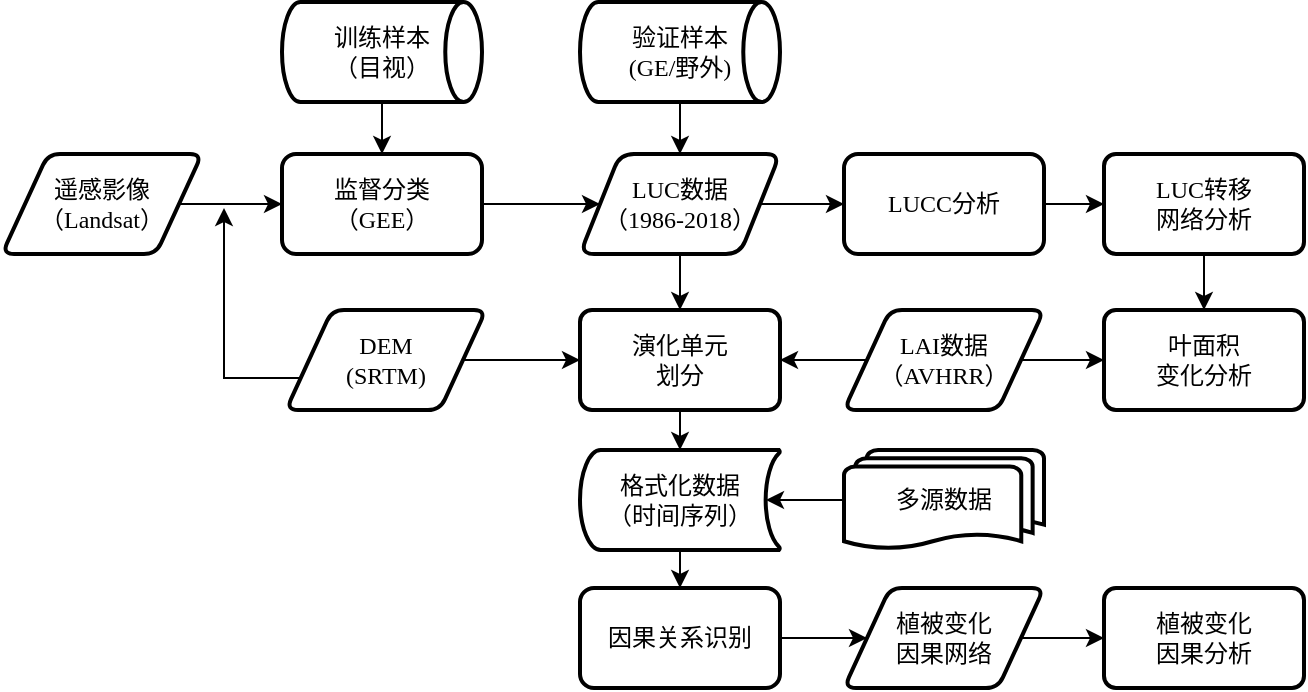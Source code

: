 <mxfile version="14.4.3" type="github">
  <diagram id="C5RBs43oDa-KdzZeNtuy" name="Page-1">
    <mxGraphModel dx="981" dy="548" grid="1" gridSize="10" guides="1" tooltips="1" connect="1" arrows="1" fold="1" page="1" pageScale="1" pageWidth="827" pageHeight="1169" math="0" shadow="0">
      <root>
        <mxCell id="WIyWlLk6GJQsqaUBKTNV-0" />
        <mxCell id="WIyWlLk6GJQsqaUBKTNV-1" parent="WIyWlLk6GJQsqaUBKTNV-0" />
        <mxCell id="4oJUxCtLDNiQwjgYBg_o-6" style="edgeStyle=orthogonalEdgeStyle;rounded=0;orthogonalLoop=1;jettySize=auto;html=1;exitX=1;exitY=0.5;exitDx=0;exitDy=0;fontFamily=Times New Roman;fontSize=12;" parent="WIyWlLk6GJQsqaUBKTNV-1" source="4oJUxCtLDNiQwjgYBg_o-3" target="4oJUxCtLDNiQwjgYBg_o-5" edge="1">
          <mxGeometry relative="1" as="geometry" />
        </mxCell>
        <mxCell id="4oJUxCtLDNiQwjgYBg_o-3" value="遥感影像&lt;br style=&quot;font-size: 12px;&quot;&gt;（Landsat）" style="shape=parallelogram;html=1;strokeWidth=2;perimeter=parallelogramPerimeter;whiteSpace=wrap;rounded=1;arcSize=12;size=0.23;fontFamily=Times New Roman;fontSize=12;" parent="WIyWlLk6GJQsqaUBKTNV-1" vertex="1">
          <mxGeometry x="59" y="103" width="100" height="50" as="geometry" />
        </mxCell>
        <mxCell id="4oJUxCtLDNiQwjgYBg_o-12" value="" style="edgeStyle=orthogonalEdgeStyle;rounded=0;orthogonalLoop=1;jettySize=auto;html=1;fontFamily=Times New Roman;fontSize=12;" parent="WIyWlLk6GJQsqaUBKTNV-1" source="4oJUxCtLDNiQwjgYBg_o-5" target="4oJUxCtLDNiQwjgYBg_o-11" edge="1">
          <mxGeometry relative="1" as="geometry" />
        </mxCell>
        <mxCell id="4oJUxCtLDNiQwjgYBg_o-5" value="监督分类&lt;br style=&quot;font-size: 12px;&quot;&gt;（GEE）" style="rounded=1;whiteSpace=wrap;html=1;absoluteArcSize=1;arcSize=14;strokeWidth=2;fontFamily=Times New Roman;fontSize=12;" parent="WIyWlLk6GJQsqaUBKTNV-1" vertex="1">
          <mxGeometry x="199" y="103" width="100" height="50" as="geometry" />
        </mxCell>
        <mxCell id="4oJUxCtLDNiQwjgYBg_o-19" value="" style="edgeStyle=orthogonalEdgeStyle;rounded=0;orthogonalLoop=1;jettySize=auto;html=1;fontFamily=Times New Roman;fontSize=12;" parent="WIyWlLk6GJQsqaUBKTNV-1" source="4oJUxCtLDNiQwjgYBg_o-11" target="4oJUxCtLDNiQwjgYBg_o-18" edge="1">
          <mxGeometry relative="1" as="geometry" />
        </mxCell>
        <mxCell id="24KuxYTpxIA0ZM09KyUZ-2" style="edgeStyle=orthogonalEdgeStyle;rounded=0;orthogonalLoop=1;jettySize=auto;html=1;exitX=0.5;exitY=1;exitDx=0;exitDy=0;entryX=0.5;entryY=0;entryDx=0;entryDy=0;" edge="1" parent="WIyWlLk6GJQsqaUBKTNV-1" source="4oJUxCtLDNiQwjgYBg_o-11" target="4oJUxCtLDNiQwjgYBg_o-30">
          <mxGeometry relative="1" as="geometry" />
        </mxCell>
        <mxCell id="4oJUxCtLDNiQwjgYBg_o-11" value="LUC数据&lt;br style=&quot;font-size: 12px;&quot;&gt;（1986-2018）" style="shape=parallelogram;perimeter=parallelogramPerimeter;whiteSpace=wrap;html=1;fixedSize=1;rounded=1;strokeWidth=2;arcSize=14;fontFamily=Times New Roman;fontSize=12;" parent="WIyWlLk6GJQsqaUBKTNV-1" vertex="1">
          <mxGeometry x="348" y="103" width="100" height="50" as="geometry" />
        </mxCell>
        <mxCell id="4oJUxCtLDNiQwjgYBg_o-15" style="edgeStyle=orthogonalEdgeStyle;rounded=0;orthogonalLoop=1;jettySize=auto;html=1;entryX=0.5;entryY=0;entryDx=0;entryDy=0;exitX=0.5;exitY=1;exitDx=0;exitDy=0;exitPerimeter=0;fontFamily=Times New Roman;fontSize=12;" parent="WIyWlLk6GJQsqaUBKTNV-1" source="4oJUxCtLDNiQwjgYBg_o-13" target="4oJUxCtLDNiQwjgYBg_o-5" edge="1">
          <mxGeometry relative="1" as="geometry" />
        </mxCell>
        <mxCell id="4oJUxCtLDNiQwjgYBg_o-13" value="训练样本&lt;br style=&quot;font-size: 12px;&quot;&gt;（目视）" style="strokeWidth=2;html=1;shape=mxgraph.flowchart.direct_data;whiteSpace=wrap;fontFamily=Times New Roman;fontSize=12;" parent="WIyWlLk6GJQsqaUBKTNV-1" vertex="1">
          <mxGeometry x="199" y="27" width="100" height="50" as="geometry" />
        </mxCell>
        <mxCell id="4oJUxCtLDNiQwjgYBg_o-16" style="edgeStyle=orthogonalEdgeStyle;rounded=0;orthogonalLoop=1;jettySize=auto;html=1;entryX=0.5;entryY=0;entryDx=0;entryDy=0;fontFamily=Times New Roman;fontSize=12;" parent="WIyWlLk6GJQsqaUBKTNV-1" source="4oJUxCtLDNiQwjgYBg_o-14" target="4oJUxCtLDNiQwjgYBg_o-11" edge="1">
          <mxGeometry relative="1" as="geometry" />
        </mxCell>
        <mxCell id="4oJUxCtLDNiQwjgYBg_o-14" value="验证样本&lt;br style=&quot;font-size: 12px;&quot;&gt;(GE/野外)" style="strokeWidth=2;html=1;shape=mxgraph.flowchart.direct_data;whiteSpace=wrap;fontFamily=Times New Roman;fontSize=12;" parent="WIyWlLk6GJQsqaUBKTNV-1" vertex="1">
          <mxGeometry x="348" y="27" width="100" height="50" as="geometry" />
        </mxCell>
        <mxCell id="4oJUxCtLDNiQwjgYBg_o-24" style="edgeStyle=orthogonalEdgeStyle;rounded=0;orthogonalLoop=1;jettySize=auto;html=1;entryX=0;entryY=0.5;entryDx=0;entryDy=0;fontFamily=Times New Roman;fontSize=12;" parent="WIyWlLk6GJQsqaUBKTNV-1" source="4oJUxCtLDNiQwjgYBg_o-17" target="24KuxYTpxIA0ZM09KyUZ-0" edge="1">
          <mxGeometry relative="1" as="geometry">
            <mxPoint x="697" y="68" as="targetPoint" />
          </mxGeometry>
        </mxCell>
        <mxCell id="24KuxYTpxIA0ZM09KyUZ-6" style="edgeStyle=orthogonalEdgeStyle;rounded=0;orthogonalLoop=1;jettySize=auto;html=1;exitX=0;exitY=0.5;exitDx=0;exitDy=0;entryX=1;entryY=0.5;entryDx=0;entryDy=0;" edge="1" parent="WIyWlLk6GJQsqaUBKTNV-1" source="4oJUxCtLDNiQwjgYBg_o-17" target="4oJUxCtLDNiQwjgYBg_o-30">
          <mxGeometry relative="1" as="geometry" />
        </mxCell>
        <mxCell id="4oJUxCtLDNiQwjgYBg_o-17" value="LAI数据&lt;br style=&quot;font-size: 12px;&quot;&gt;（AVHRR）" style="shape=parallelogram;html=1;strokeWidth=2;perimeter=parallelogramPerimeter;whiteSpace=wrap;rounded=1;arcSize=12;size=0.23;fontFamily=Times New Roman;fontSize=12;" parent="WIyWlLk6GJQsqaUBKTNV-1" vertex="1">
          <mxGeometry x="480" y="181" width="100" height="50" as="geometry" />
        </mxCell>
        <mxCell id="4oJUxCtLDNiQwjgYBg_o-21" value="" style="edgeStyle=orthogonalEdgeStyle;rounded=0;orthogonalLoop=1;jettySize=auto;html=1;fontFamily=Times New Roman;fontSize=12;entryX=0;entryY=0.5;entryDx=0;entryDy=0;" parent="WIyWlLk6GJQsqaUBKTNV-1" source="4oJUxCtLDNiQwjgYBg_o-18" target="24KuxYTpxIA0ZM09KyUZ-3" edge="1">
          <mxGeometry relative="1" as="geometry">
            <mxPoint x="547.966" y="77" as="targetPoint" />
          </mxGeometry>
        </mxCell>
        <mxCell id="4oJUxCtLDNiQwjgYBg_o-18" value="LUCC分析" style="whiteSpace=wrap;html=1;rounded=1;strokeWidth=2;arcSize=14;fontFamily=Times New Roman;fontSize=12;" parent="WIyWlLk6GJQsqaUBKTNV-1" vertex="1">
          <mxGeometry x="480" y="103" width="100" height="50" as="geometry" />
        </mxCell>
        <mxCell id="4oJUxCtLDNiQwjgYBg_o-23" value="" style="edgeStyle=orthogonalEdgeStyle;rounded=0;orthogonalLoop=1;jettySize=auto;html=1;fontFamily=Times New Roman;fontSize=12;entryX=0.5;entryY=0;entryDx=0;entryDy=0;exitX=0.5;exitY=1;exitDx=0;exitDy=0;" parent="WIyWlLk6GJQsqaUBKTNV-1" source="24KuxYTpxIA0ZM09KyUZ-3" target="24KuxYTpxIA0ZM09KyUZ-0" edge="1">
          <mxGeometry relative="1" as="geometry">
            <mxPoint x="588.0" y="52" as="sourcePoint" />
            <mxPoint x="657" y="52" as="targetPoint" />
          </mxGeometry>
        </mxCell>
        <mxCell id="24KuxYTpxIA0ZM09KyUZ-9" style="edgeStyle=orthogonalEdgeStyle;rounded=0;orthogonalLoop=1;jettySize=auto;html=1;exitX=0.5;exitY=1;exitDx=0;exitDy=0;exitPerimeter=0;entryX=0.5;entryY=0;entryDx=0;entryDy=0;" edge="1" parent="WIyWlLk6GJQsqaUBKTNV-1" source="4oJUxCtLDNiQwjgYBg_o-25" target="24KuxYTpxIA0ZM09KyUZ-8">
          <mxGeometry relative="1" as="geometry" />
        </mxCell>
        <mxCell id="4oJUxCtLDNiQwjgYBg_o-25" value="格式化数据&lt;br style=&quot;font-size: 12px;&quot;&gt;（时间序列）" style="strokeWidth=2;html=1;shape=mxgraph.flowchart.stored_data;whiteSpace=wrap;fontFamily=Times New Roman;fontSize=12;" parent="WIyWlLk6GJQsqaUBKTNV-1" vertex="1">
          <mxGeometry x="348" y="251" width="100" height="50" as="geometry" />
        </mxCell>
        <mxCell id="4oJUxCtLDNiQwjgYBg_o-27" style="edgeStyle=orthogonalEdgeStyle;rounded=0;orthogonalLoop=1;jettySize=auto;html=1;entryX=0.93;entryY=0.5;entryDx=0;entryDy=0;entryPerimeter=0;fontFamily=Times New Roman;fontSize=12;exitX=0;exitY=0.5;exitDx=0;exitDy=0;exitPerimeter=0;" parent="WIyWlLk6GJQsqaUBKTNV-1" source="24KuxYTpxIA0ZM09KyUZ-1" target="4oJUxCtLDNiQwjgYBg_o-25" edge="1">
          <mxGeometry relative="1" as="geometry">
            <mxPoint x="664" y="371" as="targetPoint" />
          </mxGeometry>
        </mxCell>
        <mxCell id="4oJUxCtLDNiQwjgYBg_o-31" value="" style="edgeStyle=orthogonalEdgeStyle;rounded=0;orthogonalLoop=1;jettySize=auto;html=1;fontFamily=Times New Roman;fontSize=12;" parent="WIyWlLk6GJQsqaUBKTNV-1" source="4oJUxCtLDNiQwjgYBg_o-28" target="4oJUxCtLDNiQwjgYBg_o-30" edge="1">
          <mxGeometry relative="1" as="geometry" />
        </mxCell>
        <mxCell id="24KuxYTpxIA0ZM09KyUZ-4" style="edgeStyle=orthogonalEdgeStyle;rounded=0;orthogonalLoop=1;jettySize=auto;html=1;exitX=0;exitY=0.5;exitDx=0;exitDy=0;" edge="1" parent="WIyWlLk6GJQsqaUBKTNV-1" source="4oJUxCtLDNiQwjgYBg_o-28">
          <mxGeometry relative="1" as="geometry">
            <mxPoint x="170" y="130" as="targetPoint" />
            <Array as="points">
              <mxPoint x="170" y="215" />
            </Array>
          </mxGeometry>
        </mxCell>
        <mxCell id="4oJUxCtLDNiQwjgYBg_o-28" value="DEM&lt;br&gt;(SRTM)" style="shape=parallelogram;html=1;strokeWidth=2;perimeter=parallelogramPerimeter;whiteSpace=wrap;rounded=1;arcSize=12;size=0.23;fontFamily=Times New Roman;fontSize=12;" parent="WIyWlLk6GJQsqaUBKTNV-1" vertex="1">
          <mxGeometry x="201" y="181" width="100" height="50" as="geometry" />
        </mxCell>
        <mxCell id="24KuxYTpxIA0ZM09KyUZ-7" style="edgeStyle=orthogonalEdgeStyle;rounded=0;orthogonalLoop=1;jettySize=auto;html=1;exitX=0.5;exitY=1;exitDx=0;exitDy=0;entryX=0.5;entryY=0;entryDx=0;entryDy=0;entryPerimeter=0;" edge="1" parent="WIyWlLk6GJQsqaUBKTNV-1" source="4oJUxCtLDNiQwjgYBg_o-30" target="4oJUxCtLDNiQwjgYBg_o-25">
          <mxGeometry relative="1" as="geometry" />
        </mxCell>
        <mxCell id="4oJUxCtLDNiQwjgYBg_o-30" value="演化单元&lt;br style=&quot;font-size: 12px&quot;&gt;划分" style="whiteSpace=wrap;html=1;rounded=1;strokeWidth=2;arcSize=12;fontFamily=Times New Roman;fontSize=12;" parent="WIyWlLk6GJQsqaUBKTNV-1" vertex="1">
          <mxGeometry x="348" y="181" width="100" height="50" as="geometry" />
        </mxCell>
        <mxCell id="24KuxYTpxIA0ZM09KyUZ-0" value="叶面积&lt;br&gt;变化分析" style="whiteSpace=wrap;html=1;rounded=1;strokeWidth=2;arcSize=12;fontFamily=Times New Roman;fontSize=12;" vertex="1" parent="WIyWlLk6GJQsqaUBKTNV-1">
          <mxGeometry x="610" y="181" width="100" height="50" as="geometry" />
        </mxCell>
        <mxCell id="24KuxYTpxIA0ZM09KyUZ-1" value="多源数据" style="strokeWidth=2;html=1;shape=mxgraph.flowchart.multi-document;whiteSpace=wrap;align=center;fontFamily=Times New Roman;fontSize=12;" vertex="1" parent="WIyWlLk6GJQsqaUBKTNV-1">
          <mxGeometry x="480" y="251" width="100" height="50" as="geometry" />
        </mxCell>
        <mxCell id="24KuxYTpxIA0ZM09KyUZ-3" value="LUC转移&lt;br&gt;网络分析" style="whiteSpace=wrap;html=1;rounded=1;strokeWidth=2;arcSize=12;fontFamily=Times New Roman;fontSize=12;" vertex="1" parent="WIyWlLk6GJQsqaUBKTNV-1">
          <mxGeometry x="610" y="103" width="100" height="50" as="geometry" />
        </mxCell>
        <mxCell id="24KuxYTpxIA0ZM09KyUZ-13" style="edgeStyle=orthogonalEdgeStyle;rounded=0;orthogonalLoop=1;jettySize=auto;html=1;exitX=1;exitY=0.5;exitDx=0;exitDy=0;entryX=0;entryY=0.5;entryDx=0;entryDy=0;" edge="1" parent="WIyWlLk6GJQsqaUBKTNV-1" source="24KuxYTpxIA0ZM09KyUZ-8" target="24KuxYTpxIA0ZM09KyUZ-10">
          <mxGeometry relative="1" as="geometry" />
        </mxCell>
        <mxCell id="24KuxYTpxIA0ZM09KyUZ-8" value="因果关系识别" style="whiteSpace=wrap;html=1;rounded=1;strokeWidth=2;arcSize=14;fontFamily=Times New Roman;fontSize=12;" vertex="1" parent="WIyWlLk6GJQsqaUBKTNV-1">
          <mxGeometry x="348" y="320" width="100" height="50" as="geometry" />
        </mxCell>
        <mxCell id="24KuxYTpxIA0ZM09KyUZ-14" style="edgeStyle=orthogonalEdgeStyle;rounded=0;orthogonalLoop=1;jettySize=auto;html=1;exitX=1;exitY=0.5;exitDx=0;exitDy=0;entryX=0;entryY=0.5;entryDx=0;entryDy=0;" edge="1" parent="WIyWlLk6GJQsqaUBKTNV-1" source="24KuxYTpxIA0ZM09KyUZ-10" target="24KuxYTpxIA0ZM09KyUZ-12">
          <mxGeometry relative="1" as="geometry" />
        </mxCell>
        <mxCell id="24KuxYTpxIA0ZM09KyUZ-10" value="植被变化&lt;br&gt;因果网络" style="shape=parallelogram;html=1;strokeWidth=2;perimeter=parallelogramPerimeter;whiteSpace=wrap;rounded=1;arcSize=12;size=0.23;fontFamily=Times New Roman;fontSize=12;" vertex="1" parent="WIyWlLk6GJQsqaUBKTNV-1">
          <mxGeometry x="480" y="320" width="100" height="50" as="geometry" />
        </mxCell>
        <mxCell id="24KuxYTpxIA0ZM09KyUZ-12" value="植被变化&lt;br&gt;因果分析" style="whiteSpace=wrap;html=1;rounded=1;strokeWidth=2;arcSize=12;fontFamily=Times New Roman;fontSize=12;" vertex="1" parent="WIyWlLk6GJQsqaUBKTNV-1">
          <mxGeometry x="610" y="320" width="100" height="50" as="geometry" />
        </mxCell>
      </root>
    </mxGraphModel>
  </diagram>
</mxfile>
